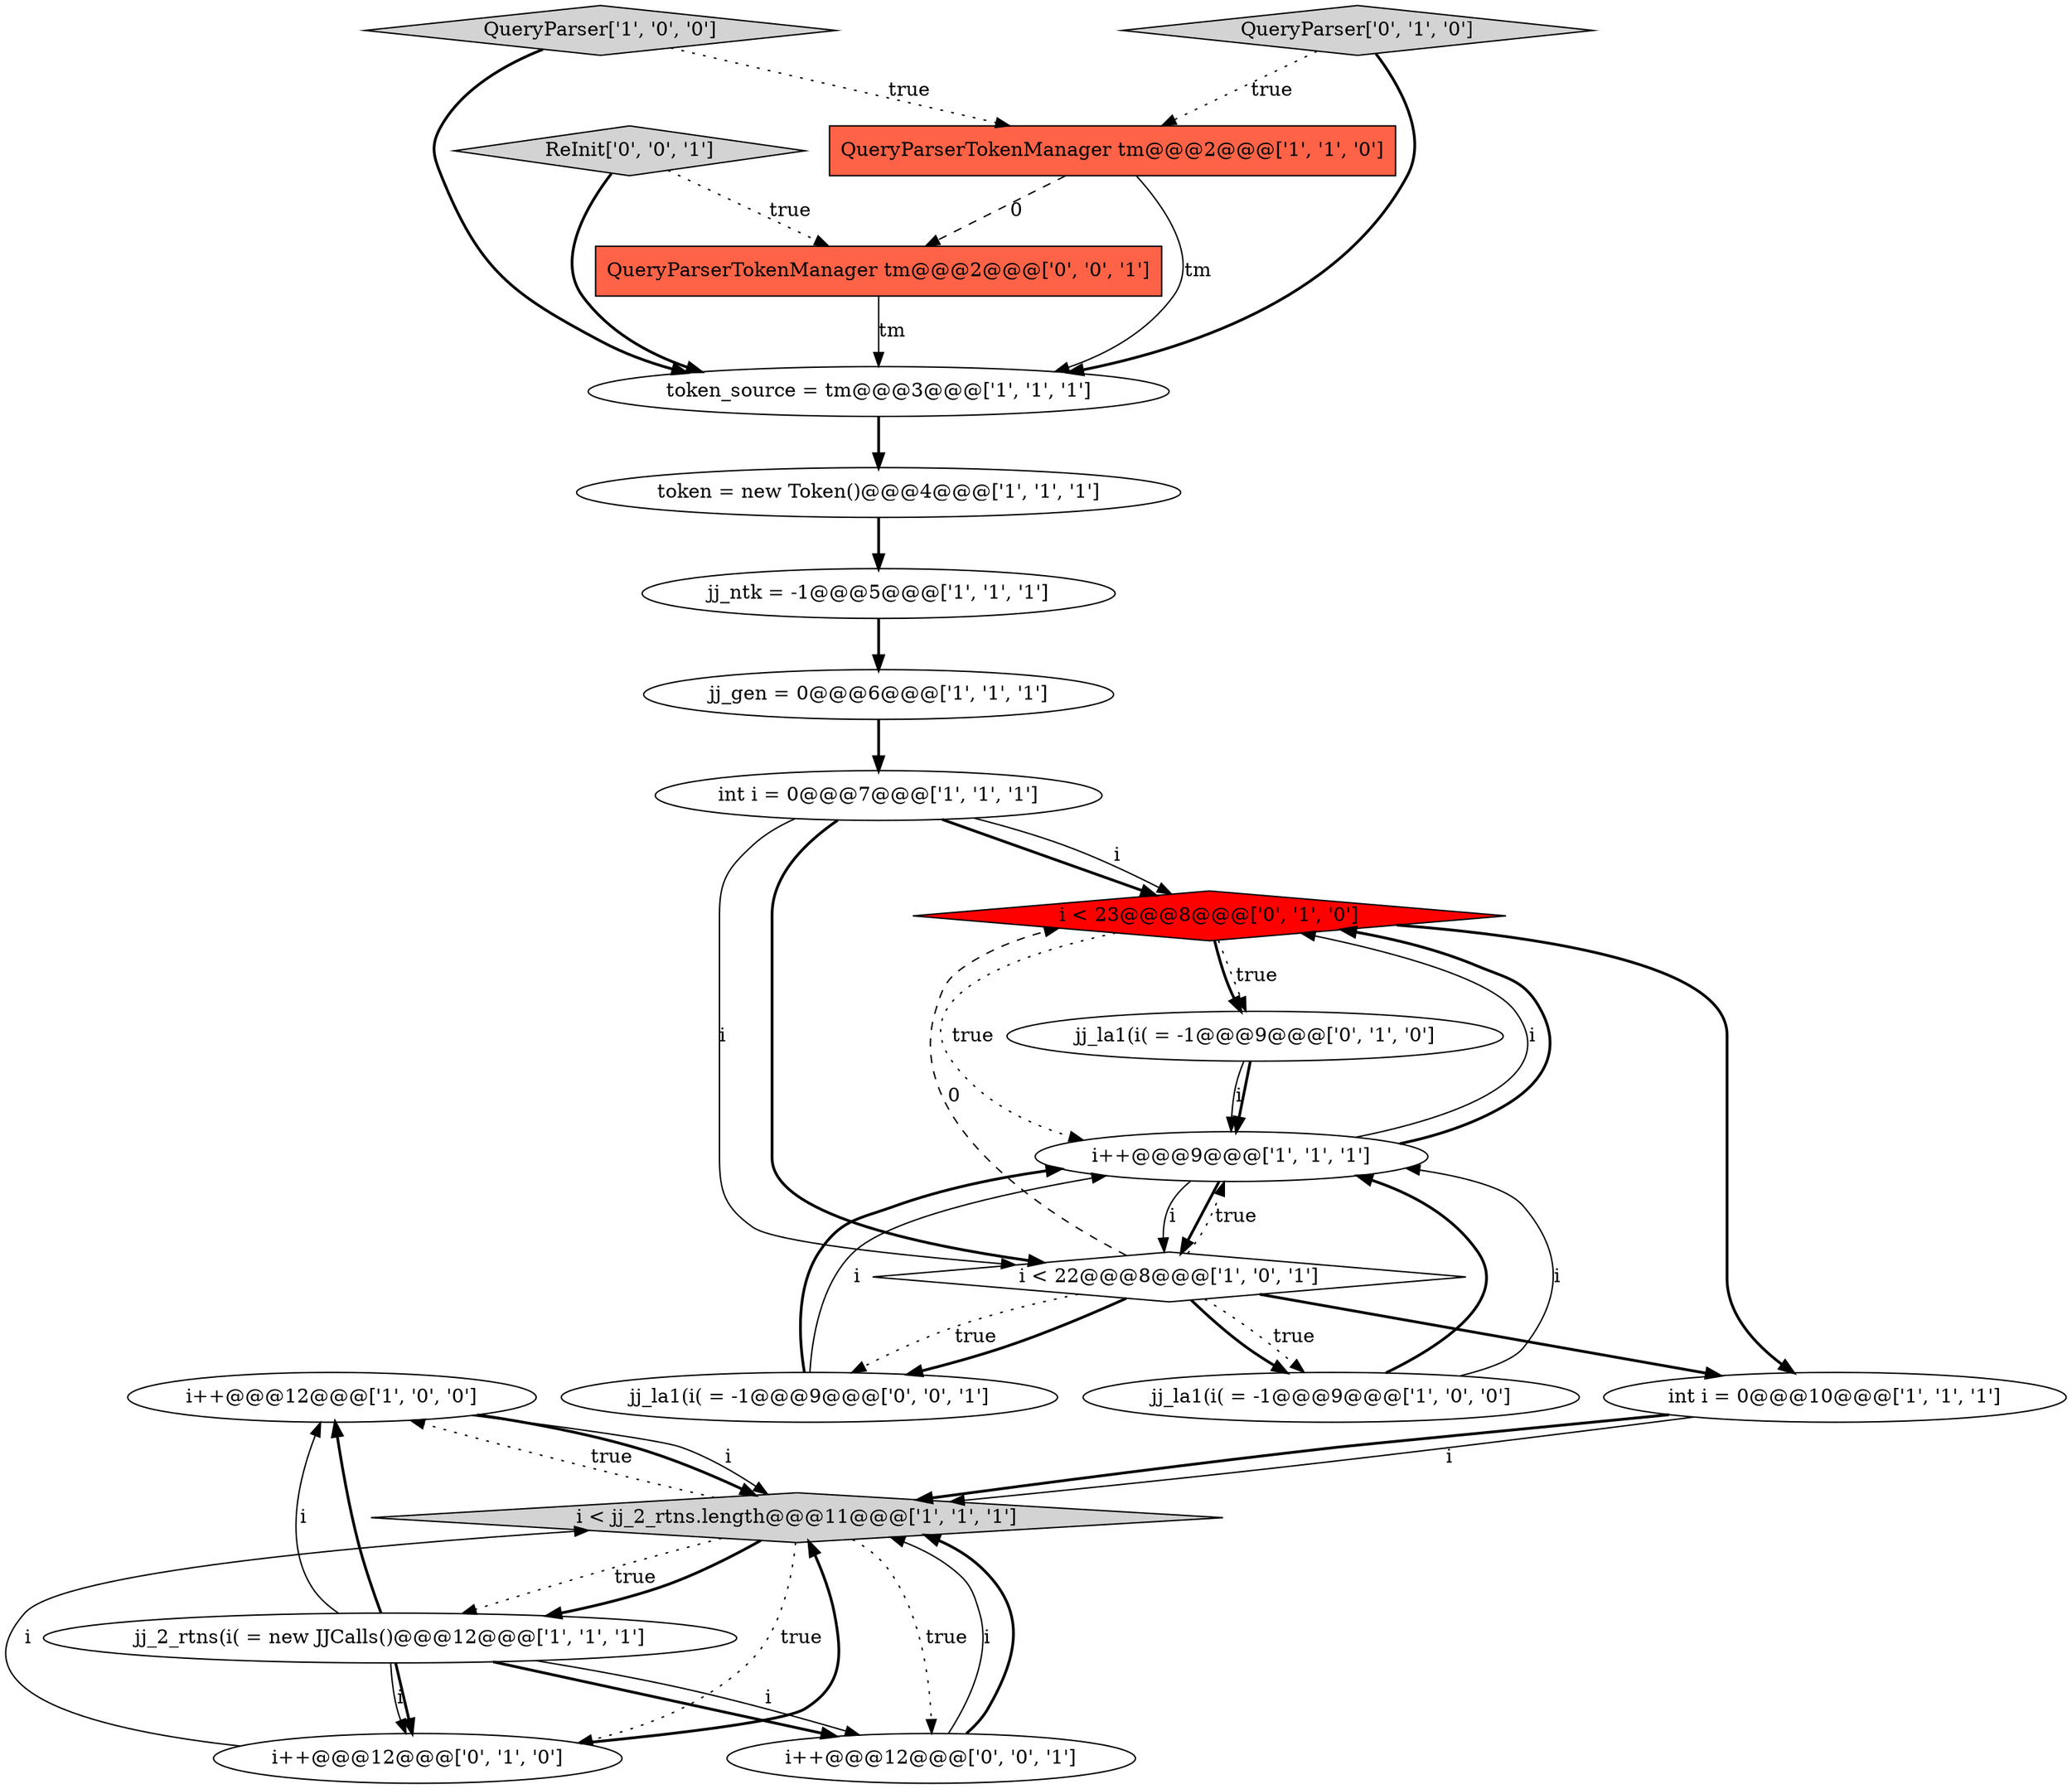 digraph {
12 [style = filled, label = "i++@@@12@@@['1', '0', '0']", fillcolor = white, shape = ellipse image = "AAA0AAABBB1BBB"];
15 [style = filled, label = "i++@@@12@@@['0', '1', '0']", fillcolor = white, shape = ellipse image = "AAA0AAABBB2BBB"];
18 [style = filled, label = "ReInit['0', '0', '1']", fillcolor = lightgray, shape = diamond image = "AAA0AAABBB3BBB"];
19 [style = filled, label = "i++@@@12@@@['0', '0', '1']", fillcolor = white, shape = ellipse image = "AAA0AAABBB3BBB"];
2 [style = filled, label = "jj_la1(i( = -1@@@9@@@['1', '0', '0']", fillcolor = white, shape = ellipse image = "AAA0AAABBB1BBB"];
21 [style = filled, label = "QueryParserTokenManager tm@@@2@@@['0', '0', '1']", fillcolor = tomato, shape = box image = "AAA0AAABBB3BBB"];
17 [style = filled, label = "jj_la1(i( = -1@@@9@@@['0', '1', '0']", fillcolor = white, shape = ellipse image = "AAA0AAABBB2BBB"];
4 [style = filled, label = "jj_gen = 0@@@6@@@['1', '1', '1']", fillcolor = white, shape = ellipse image = "AAA0AAABBB1BBB"];
13 [style = filled, label = "jj_2_rtns(i( = new JJCalls()@@@12@@@['1', '1', '1']", fillcolor = white, shape = ellipse image = "AAA0AAABBB1BBB"];
8 [style = filled, label = "token = new Token()@@@4@@@['1', '1', '1']", fillcolor = white, shape = ellipse image = "AAA0AAABBB1BBB"];
6 [style = filled, label = "jj_ntk = -1@@@5@@@['1', '1', '1']", fillcolor = white, shape = ellipse image = "AAA0AAABBB1BBB"];
20 [style = filled, label = "jj_la1(i( = -1@@@9@@@['0', '0', '1']", fillcolor = white, shape = ellipse image = "AAA0AAABBB3BBB"];
5 [style = filled, label = "QueryParser['1', '0', '0']", fillcolor = lightgray, shape = diamond image = "AAA0AAABBB1BBB"];
0 [style = filled, label = "int i = 0@@@7@@@['1', '1', '1']", fillcolor = white, shape = ellipse image = "AAA0AAABBB1BBB"];
14 [style = filled, label = "QueryParser['0', '1', '0']", fillcolor = lightgray, shape = diamond image = "AAA0AAABBB2BBB"];
7 [style = filled, label = "i++@@@9@@@['1', '1', '1']", fillcolor = white, shape = ellipse image = "AAA0AAABBB1BBB"];
3 [style = filled, label = "i < jj_2_rtns.length@@@11@@@['1', '1', '1']", fillcolor = lightgray, shape = diamond image = "AAA0AAABBB1BBB"];
1 [style = filled, label = "token_source = tm@@@3@@@['1', '1', '1']", fillcolor = white, shape = ellipse image = "AAA0AAABBB1BBB"];
10 [style = filled, label = "int i = 0@@@10@@@['1', '1', '1']", fillcolor = white, shape = ellipse image = "AAA0AAABBB1BBB"];
16 [style = filled, label = "i < 23@@@8@@@['0', '1', '0']", fillcolor = red, shape = diamond image = "AAA1AAABBB2BBB"];
9 [style = filled, label = "i < 22@@@8@@@['1', '0', '1']", fillcolor = white, shape = diamond image = "AAA0AAABBB1BBB"];
11 [style = filled, label = "QueryParserTokenManager tm@@@2@@@['1', '1', '0']", fillcolor = tomato, shape = box image = "AAA0AAABBB1BBB"];
0->9 [style = solid, label="i"];
0->16 [style = bold, label=""];
0->9 [style = bold, label=""];
9->16 [style = dashed, label="0"];
20->7 [style = solid, label="i"];
1->8 [style = bold, label=""];
9->2 [style = bold, label=""];
16->10 [style = bold, label=""];
16->17 [style = dotted, label="true"];
19->3 [style = solid, label="i"];
18->21 [style = dotted, label="true"];
10->3 [style = bold, label=""];
9->20 [style = bold, label=""];
8->6 [style = bold, label=""];
16->17 [style = bold, label=""];
17->7 [style = solid, label="i"];
9->10 [style = bold, label=""];
15->3 [style = bold, label=""];
7->16 [style = solid, label="i"];
7->9 [style = solid, label="i"];
13->12 [style = solid, label="i"];
4->0 [style = bold, label=""];
14->1 [style = bold, label=""];
15->3 [style = solid, label="i"];
17->7 [style = bold, label=""];
7->9 [style = bold, label=""];
16->7 [style = dotted, label="true"];
6->4 [style = bold, label=""];
5->1 [style = bold, label=""];
13->19 [style = bold, label=""];
5->11 [style = dotted, label="true"];
3->19 [style = dotted, label="true"];
13->12 [style = bold, label=""];
13->19 [style = solid, label="i"];
18->1 [style = bold, label=""];
0->16 [style = solid, label="i"];
11->1 [style = solid, label="tm"];
3->12 [style = dotted, label="true"];
9->2 [style = dotted, label="true"];
13->15 [style = solid, label="i"];
2->7 [style = solid, label="i"];
3->15 [style = dotted, label="true"];
7->16 [style = bold, label=""];
9->20 [style = dotted, label="true"];
3->13 [style = dotted, label="true"];
3->13 [style = bold, label=""];
14->11 [style = dotted, label="true"];
12->3 [style = bold, label=""];
13->15 [style = bold, label=""];
2->7 [style = bold, label=""];
12->3 [style = solid, label="i"];
20->7 [style = bold, label=""];
9->7 [style = dotted, label="true"];
11->21 [style = dashed, label="0"];
19->3 [style = bold, label=""];
10->3 [style = solid, label="i"];
21->1 [style = solid, label="tm"];
}
